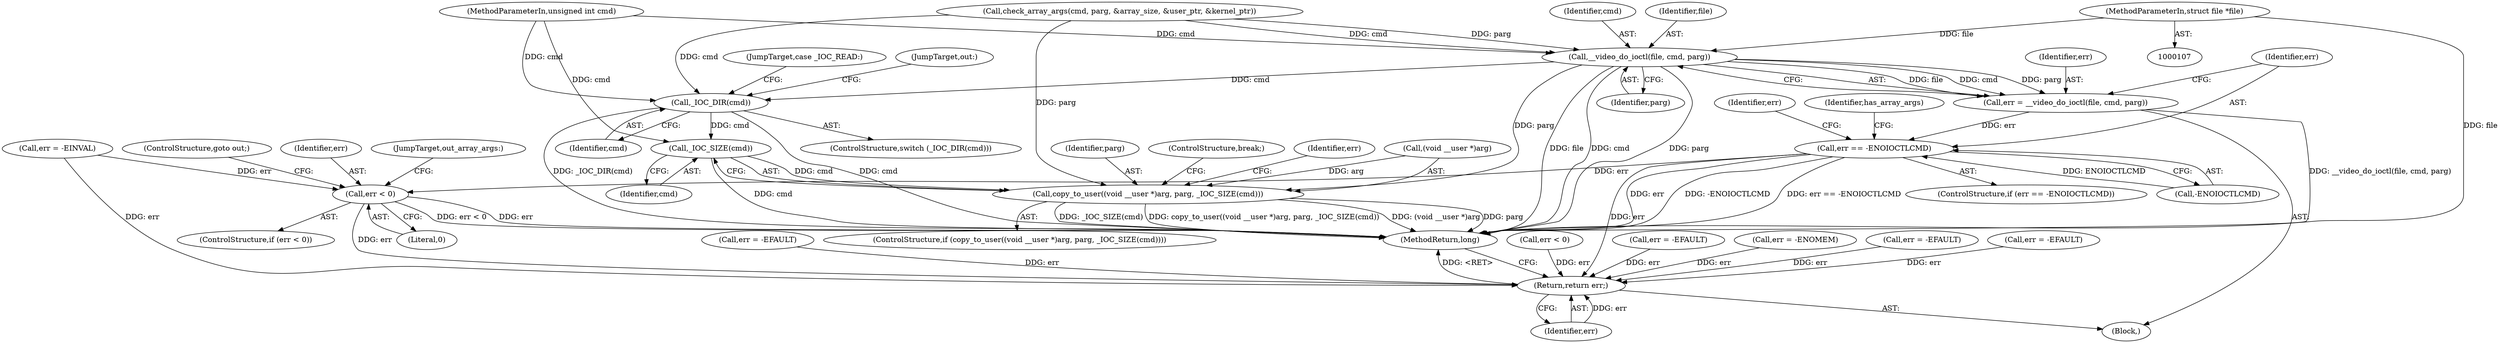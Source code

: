 digraph "1_linux_fc0a80798576f80ca10b3f6c9c7097f12fd1d64e@pointer" {
"1000108" [label="(MethodParameterIn,struct file *file)"];
"1000273" [label="(Call,__video_do_ioctl(file, cmd, parg))"];
"1000271" [label="(Call,err = __video_do_ioctl(file, cmd, parg))"];
"1000278" [label="(Call,err == -ENOIOCTLCMD)"];
"1000304" [label="(Call,err < 0)"];
"1000330" [label="(Return,return err;)"];
"1000310" [label="(Call,_IOC_DIR(cmd))"];
"1000320" [label="(Call,_IOC_SIZE(cmd))"];
"1000315" [label="(Call,copy_to_user((void __user *)arg, parg, _IOC_SIZE(cmd)))"];
"1000283" [label="(Identifier,err)"];
"1000306" [label="(Literal,0)"];
"1000223" [label="(Call,check_array_args(cmd, parg, &array_size, &user_ptr, &kernel_ptr))"];
"1000322" [label="(Call,err = -EFAULT)"];
"1000330" [label="(Return,return err;)"];
"1000277" [label="(ControlStructure,if (err == -ENOIOCTLCMD))"];
"1000313" [label="(JumpTarget,case _IOC_READ:)"];
"1000233" [label="(Call,err < 0)"];
"1000276" [label="(Identifier,parg)"];
"1000282" [label="(Call,err = -EINVAL)"];
"1000305" [label="(Identifier,err)"];
"1000319" [label="(Identifier,parg)"];
"1000326" [label="(ControlStructure,break;)"];
"1000274" [label="(Identifier,file)"];
"1000310" [label="(Call,_IOC_DIR(cmd))"];
"1000298" [label="(Call,err = -EFAULT)"];
"1000303" [label="(ControlStructure,if (err < 0))"];
"1000248" [label="(Call,err = -ENOMEM)"];
"1000314" [label="(ControlStructure,if (copy_to_user((void __user *)arg, parg, _IOC_SIZE(cmd))))"];
"1000271" [label="(Call,err = __video_do_ioctl(file, cmd, parg))"];
"1000175" [label="(Call,err = -EFAULT)"];
"1000308" [label="(JumpTarget,out_array_args:)"];
"1000304" [label="(Call,err < 0)"];
"1000111" [label="(Block,)"];
"1000323" [label="(Identifier,err)"];
"1000280" [label="(Call,-ENOIOCTLCMD)"];
"1000273" [label="(Call,__video_do_ioctl(file, cmd, parg))"];
"1000307" [label="(ControlStructure,goto out;)"];
"1000311" [label="(Identifier,cmd)"];
"1000315" [label="(Call,copy_to_user((void __user *)arg, parg, _IOC_SIZE(cmd)))"];
"1000321" [label="(Identifier,cmd)"];
"1000275" [label="(Identifier,cmd)"];
"1000109" [label="(MethodParameterIn,unsigned int cmd)"];
"1000108" [label="(MethodParameterIn,struct file *file)"];
"1000320" [label="(Call,_IOC_SIZE(cmd))"];
"1000272" [label="(Identifier,err)"];
"1000316" [label="(Call,(void __user *)arg)"];
"1000257" [label="(Call,err = -EFAULT)"];
"1000309" [label="(ControlStructure,switch (_IOC_DIR(cmd)))"];
"1000287" [label="(Identifier,has_array_args)"];
"1000331" [label="(Identifier,err)"];
"1000327" [label="(JumpTarget,out:)"];
"1000332" [label="(MethodReturn,long)"];
"1000278" [label="(Call,err == -ENOIOCTLCMD)"];
"1000279" [label="(Identifier,err)"];
"1000108" -> "1000107"  [label="AST: "];
"1000108" -> "1000332"  [label="DDG: file"];
"1000108" -> "1000273"  [label="DDG: file"];
"1000273" -> "1000271"  [label="AST: "];
"1000273" -> "1000276"  [label="CFG: "];
"1000274" -> "1000273"  [label="AST: "];
"1000275" -> "1000273"  [label="AST: "];
"1000276" -> "1000273"  [label="AST: "];
"1000271" -> "1000273"  [label="CFG: "];
"1000273" -> "1000332"  [label="DDG: cmd"];
"1000273" -> "1000332"  [label="DDG: file"];
"1000273" -> "1000332"  [label="DDG: parg"];
"1000273" -> "1000271"  [label="DDG: file"];
"1000273" -> "1000271"  [label="DDG: cmd"];
"1000273" -> "1000271"  [label="DDG: parg"];
"1000223" -> "1000273"  [label="DDG: cmd"];
"1000223" -> "1000273"  [label="DDG: parg"];
"1000109" -> "1000273"  [label="DDG: cmd"];
"1000273" -> "1000310"  [label="DDG: cmd"];
"1000273" -> "1000315"  [label="DDG: parg"];
"1000271" -> "1000111"  [label="AST: "];
"1000272" -> "1000271"  [label="AST: "];
"1000279" -> "1000271"  [label="CFG: "];
"1000271" -> "1000332"  [label="DDG: __video_do_ioctl(file, cmd, parg)"];
"1000271" -> "1000278"  [label="DDG: err"];
"1000278" -> "1000277"  [label="AST: "];
"1000278" -> "1000280"  [label="CFG: "];
"1000279" -> "1000278"  [label="AST: "];
"1000280" -> "1000278"  [label="AST: "];
"1000283" -> "1000278"  [label="CFG: "];
"1000287" -> "1000278"  [label="CFG: "];
"1000278" -> "1000332"  [label="DDG: -ENOIOCTLCMD"];
"1000278" -> "1000332"  [label="DDG: err == -ENOIOCTLCMD"];
"1000278" -> "1000332"  [label="DDG: err"];
"1000280" -> "1000278"  [label="DDG: ENOIOCTLCMD"];
"1000278" -> "1000304"  [label="DDG: err"];
"1000278" -> "1000330"  [label="DDG: err"];
"1000304" -> "1000303"  [label="AST: "];
"1000304" -> "1000306"  [label="CFG: "];
"1000305" -> "1000304"  [label="AST: "];
"1000306" -> "1000304"  [label="AST: "];
"1000307" -> "1000304"  [label="CFG: "];
"1000308" -> "1000304"  [label="CFG: "];
"1000304" -> "1000332"  [label="DDG: err < 0"];
"1000304" -> "1000332"  [label="DDG: err"];
"1000282" -> "1000304"  [label="DDG: err"];
"1000304" -> "1000330"  [label="DDG: err"];
"1000330" -> "1000111"  [label="AST: "];
"1000330" -> "1000331"  [label="CFG: "];
"1000331" -> "1000330"  [label="AST: "];
"1000332" -> "1000330"  [label="CFG: "];
"1000330" -> "1000332"  [label="DDG: <RET>"];
"1000331" -> "1000330"  [label="DDG: err"];
"1000298" -> "1000330"  [label="DDG: err"];
"1000233" -> "1000330"  [label="DDG: err"];
"1000322" -> "1000330"  [label="DDG: err"];
"1000282" -> "1000330"  [label="DDG: err"];
"1000248" -> "1000330"  [label="DDG: err"];
"1000257" -> "1000330"  [label="DDG: err"];
"1000175" -> "1000330"  [label="DDG: err"];
"1000310" -> "1000309"  [label="AST: "];
"1000310" -> "1000311"  [label="CFG: "];
"1000311" -> "1000310"  [label="AST: "];
"1000313" -> "1000310"  [label="CFG: "];
"1000327" -> "1000310"  [label="CFG: "];
"1000310" -> "1000332"  [label="DDG: _IOC_DIR(cmd)"];
"1000310" -> "1000332"  [label="DDG: cmd"];
"1000223" -> "1000310"  [label="DDG: cmd"];
"1000109" -> "1000310"  [label="DDG: cmd"];
"1000310" -> "1000320"  [label="DDG: cmd"];
"1000320" -> "1000315"  [label="AST: "];
"1000320" -> "1000321"  [label="CFG: "];
"1000321" -> "1000320"  [label="AST: "];
"1000315" -> "1000320"  [label="CFG: "];
"1000320" -> "1000332"  [label="DDG: cmd"];
"1000320" -> "1000315"  [label="DDG: cmd"];
"1000109" -> "1000320"  [label="DDG: cmd"];
"1000315" -> "1000314"  [label="AST: "];
"1000316" -> "1000315"  [label="AST: "];
"1000319" -> "1000315"  [label="AST: "];
"1000323" -> "1000315"  [label="CFG: "];
"1000326" -> "1000315"  [label="CFG: "];
"1000315" -> "1000332"  [label="DDG: copy_to_user((void __user *)arg, parg, _IOC_SIZE(cmd))"];
"1000315" -> "1000332"  [label="DDG: (void __user *)arg"];
"1000315" -> "1000332"  [label="DDG: parg"];
"1000315" -> "1000332"  [label="DDG: _IOC_SIZE(cmd)"];
"1000316" -> "1000315"  [label="DDG: arg"];
"1000223" -> "1000315"  [label="DDG: parg"];
}
